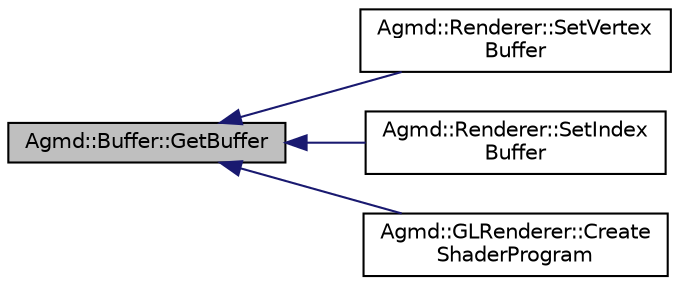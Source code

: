 digraph "Agmd::Buffer::GetBuffer"
{
  edge [fontname="Helvetica",fontsize="10",labelfontname="Helvetica",labelfontsize="10"];
  node [fontname="Helvetica",fontsize="10",shape=record];
  rankdir="LR";
  Node1 [label="Agmd::Buffer::GetBuffer",height=0.2,width=0.4,color="black", fillcolor="grey75", style="filled" fontcolor="black"];
  Node1 -> Node2 [dir="back",color="midnightblue",fontsize="10",style="solid",fontname="Helvetica"];
  Node2 [label="Agmd::Renderer::SetVertex\lBuffer",height=0.2,width=0.4,color="black", fillcolor="white", style="filled",URL="$class_agmd_1_1_renderer.html#acb96921fc72dc7e4e10b2c24144b2512"];
  Node1 -> Node3 [dir="back",color="midnightblue",fontsize="10",style="solid",fontname="Helvetica"];
  Node3 [label="Agmd::Renderer::SetIndex\lBuffer",height=0.2,width=0.4,color="black", fillcolor="white", style="filled",URL="$class_agmd_1_1_renderer.html#a4f92be460ecb6a1ce8ce6c41b423e20f"];
  Node1 -> Node4 [dir="back",color="midnightblue",fontsize="10",style="solid",fontname="Helvetica"];
  Node4 [label="Agmd::GLRenderer::Create\lShaderProgram",height=0.2,width=0.4,color="black", fillcolor="white", style="filled",URL="$class_agmd_1_1_g_l_renderer.html#a17f4fddfbfd74d81e34f7047c88bf0ce"];
}
